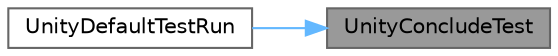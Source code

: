 digraph "UnityConcludeTest"
{
 // LATEX_PDF_SIZE
  bgcolor="transparent";
  edge [fontname=Helvetica,fontsize=10,labelfontname=Helvetica,labelfontsize=10];
  node [fontname=Helvetica,fontsize=10,shape=box,height=0.2,width=0.4];
  rankdir="RL";
  Node1 [label="UnityConcludeTest",height=0.2,width=0.4,color="gray40", fillcolor="grey60", style="filled", fontcolor="black",tooltip=" "];
  Node1 -> Node2 [dir="back",color="steelblue1",style="solid"];
  Node2 [label="UnityDefaultTestRun",height=0.2,width=0.4,color="grey40", fillcolor="white", style="filled",URL="$unity_8c.html#ae3c8272eef0f0b6228ca47b9dd1aa2af",tooltip=" "];
}
